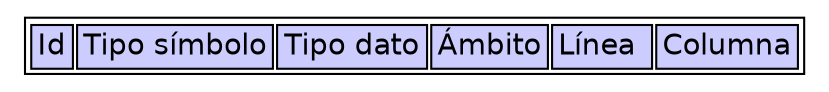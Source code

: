 digraph TS{ 
node [ shape=none fontname=Helvetica] 
n1 [ label = <<table><tr> 
<td colspan="2" bgcolor="#ccccff">Id</td>
<td colspan="2" bgcolor="#ccccff">Tipo símbolo</td>
<td colspan="2" bgcolor="#ccccff">Tipo dato</td>
<td colspan="2" bgcolor="#ccccff">Ámbito</td>
<td colspan="2" bgcolor="#ccccff">Línea </td>
<td colspan="2" bgcolor="#ccccff">Columna</td>
</tr>
</table> > ]; 
 }